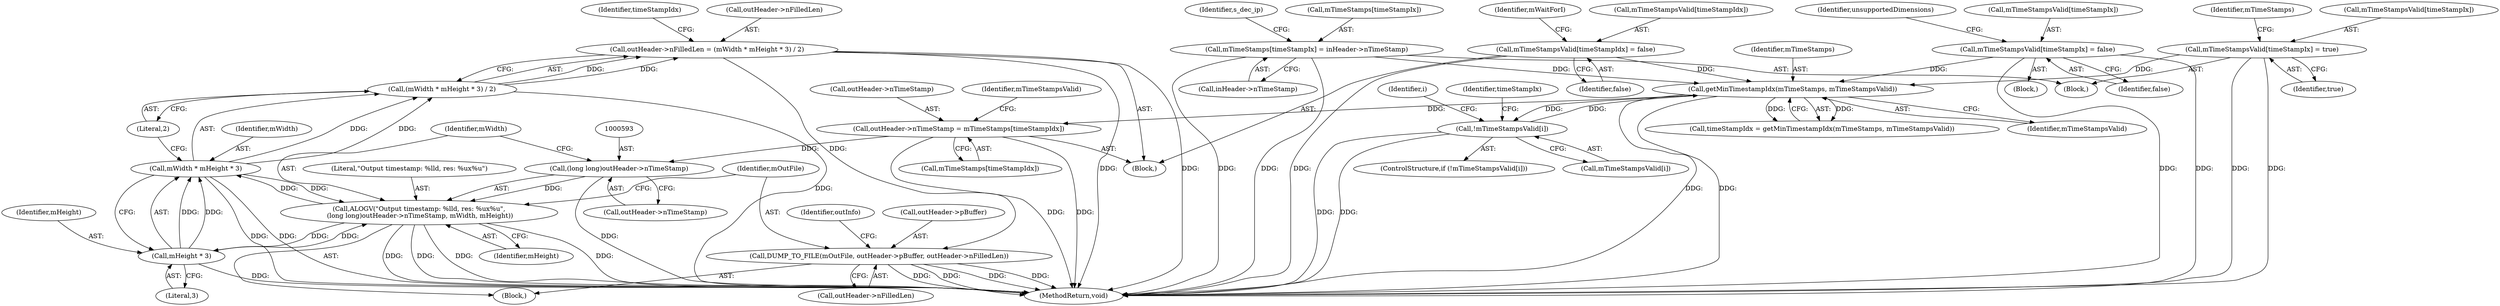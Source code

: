 digraph "0_Android_918eeaa29d99d257282fafec931b4bda0e3bae12_3@integer" {
"1000542" [label="(Call,outHeader->nFilledLen = (mWidth * mHeight * 3) / 2)"];
"1000546" [label="(Call,(mWidth * mHeight * 3) / 2)"];
"1000547" [label="(Call,mWidth * mHeight * 3)"];
"1000590" [label="(Call,ALOGV(\"Output timestamp: %lld, res: %ux%u\",\n (long long)outHeader->nTimeStamp, mWidth, mHeight))"];
"1000592" [label="(Call,(long long)outHeader->nTimeStamp)"];
"1000558" [label="(Call,outHeader->nTimeStamp = mTimeStamps[timeStampIdx])"];
"1000555" [label="(Call,getMinTimestampIdx(mTimeStamps, mTimeStampsValid))"];
"1000285" [label="(Call,mTimeStamps[timeStampIx] = inHeader->nTimeStamp)"];
"1000565" [label="(Call,mTimeStampsValid[timeStampIdx] = false)"];
"1000406" [label="(Call,mTimeStampsValid[timeStampIx] = false)"];
"1000266" [label="(Call,!mTimeStampsValid[i])"];
"1000280" [label="(Call,mTimeStampsValid[timeStampIx] = true)"];
"1000549" [label="(Call,mHeight * 3)"];
"1000599" [label="(Call,DUMP_TO_FILE(mOutFile, outHeader->pBuffer, outHeader->nFilledLen))"];
"1000552" [label="(Literal,2)"];
"1000589" [label="(Block,)"];
"1000550" [label="(Identifier,mHeight)"];
"1000590" [label="(Call,ALOGV(\"Output timestamp: %lld, res: %ux%u\",\n (long long)outHeader->nTimeStamp, mWidth, mHeight))"];
"1000554" [label="(Identifier,timeStampIdx)"];
"1000547" [label="(Call,mWidth * mHeight * 3)"];
"1000565" [label="(Call,mTimeStampsValid[timeStampIdx] = false)"];
"1000272" [label="(Identifier,timeStampIx)"];
"1000280" [label="(Call,mTimeStampsValid[timeStampIx] = true)"];
"1000604" [label="(Call,outHeader->nFilledLen)"];
"1000542" [label="(Call,outHeader->nFilledLen = (mWidth * mHeight * 3) / 2)"];
"1000600" [label="(Identifier,mOutFile)"];
"1000592" [label="(Call,(long long)outHeader->nTimeStamp)"];
"1000287" [label="(Identifier,mTimeStamps)"];
"1000609" [label="(Identifier,outInfo)"];
"1000266" [label="(Call,!mTimeStampsValid[i])"];
"1000301" [label="(Identifier,s_dec_ip)"];
"1000559" [label="(Call,outHeader->nTimeStamp)"];
"1000413" [label="(Identifier,unsupportedDimensions)"];
"1000571" [label="(Identifier,mWaitForI)"];
"1000263" [label="(Identifier,i)"];
"1000562" [label="(Call,mTimeStamps[timeStampIdx])"];
"1000551" [label="(Literal,3)"];
"1000591" [label="(Literal,\"Output timestamp: %lld, res: %ux%u\")"];
"1000406" [label="(Call,mTimeStampsValid[timeStampIx] = false)"];
"1000289" [label="(Call,inHeader->nTimeStamp)"];
"1000279" [label="(Block,)"];
"1000555" [label="(Call,getMinTimestampIdx(mTimeStamps, mTimeStampsValid))"];
"1000553" [label="(Call,timeStampIdx = getMinTimestampIdx(mTimeStamps, mTimeStampsValid))"];
"1000285" [label="(Call,mTimeStamps[timeStampIx] = inHeader->nTimeStamp)"];
"1000284" [label="(Identifier,true)"];
"1000546" [label="(Call,(mWidth * mHeight * 3) / 2)"];
"1000594" [label="(Call,outHeader->nTimeStamp)"];
"1000405" [label="(Block,)"];
"1000267" [label="(Call,mTimeStampsValid[i])"];
"1000598" [label="(Identifier,mHeight)"];
"1000567" [label="(Identifier,mTimeStampsValid)"];
"1000566" [label="(Call,mTimeStampsValid[timeStampIdx])"];
"1000548" [label="(Identifier,mWidth)"];
"1000407" [label="(Call,mTimeStampsValid[timeStampIx])"];
"1000601" [label="(Call,outHeader->pBuffer)"];
"1000543" [label="(Call,outHeader->nFilledLen)"];
"1000557" [label="(Identifier,mTimeStampsValid)"];
"1000549" [label="(Call,mHeight * 3)"];
"1000281" [label="(Call,mTimeStampsValid[timeStampIx])"];
"1000599" [label="(Call,DUMP_TO_FILE(mOutFile, outHeader->pBuffer, outHeader->nFilledLen))"];
"1000410" [label="(Identifier,false)"];
"1000558" [label="(Call,outHeader->nTimeStamp = mTimeStamps[timeStampIdx])"];
"1000556" [label="(Identifier,mTimeStamps)"];
"1000286" [label="(Call,mTimeStamps[timeStampIx])"];
"1000265" [label="(ControlStructure,if (!mTimeStampsValid[i]))"];
"1000540" [label="(Block,)"];
"1000569" [label="(Identifier,false)"];
"1000597" [label="(Identifier,mWidth)"];
"1000676" [label="(MethodReturn,void)"];
"1000542" -> "1000540"  [label="AST: "];
"1000542" -> "1000546"  [label="CFG: "];
"1000543" -> "1000542"  [label="AST: "];
"1000546" -> "1000542"  [label="AST: "];
"1000554" -> "1000542"  [label="CFG: "];
"1000542" -> "1000676"  [label="DDG: "];
"1000542" -> "1000676"  [label="DDG: "];
"1000546" -> "1000542"  [label="DDG: "];
"1000546" -> "1000542"  [label="DDG: "];
"1000542" -> "1000599"  [label="DDG: "];
"1000546" -> "1000552"  [label="CFG: "];
"1000547" -> "1000546"  [label="AST: "];
"1000552" -> "1000546"  [label="AST: "];
"1000546" -> "1000676"  [label="DDG: "];
"1000547" -> "1000546"  [label="DDG: "];
"1000547" -> "1000546"  [label="DDG: "];
"1000547" -> "1000549"  [label="CFG: "];
"1000548" -> "1000547"  [label="AST: "];
"1000549" -> "1000547"  [label="AST: "];
"1000552" -> "1000547"  [label="CFG: "];
"1000547" -> "1000676"  [label="DDG: "];
"1000547" -> "1000676"  [label="DDG: "];
"1000590" -> "1000547"  [label="DDG: "];
"1000549" -> "1000547"  [label="DDG: "];
"1000549" -> "1000547"  [label="DDG: "];
"1000547" -> "1000590"  [label="DDG: "];
"1000590" -> "1000589"  [label="AST: "];
"1000590" -> "1000598"  [label="CFG: "];
"1000591" -> "1000590"  [label="AST: "];
"1000592" -> "1000590"  [label="AST: "];
"1000597" -> "1000590"  [label="AST: "];
"1000598" -> "1000590"  [label="AST: "];
"1000600" -> "1000590"  [label="CFG: "];
"1000590" -> "1000676"  [label="DDG: "];
"1000590" -> "1000676"  [label="DDG: "];
"1000590" -> "1000676"  [label="DDG: "];
"1000590" -> "1000676"  [label="DDG: "];
"1000590" -> "1000549"  [label="DDG: "];
"1000592" -> "1000590"  [label="DDG: "];
"1000549" -> "1000590"  [label="DDG: "];
"1000592" -> "1000594"  [label="CFG: "];
"1000593" -> "1000592"  [label="AST: "];
"1000594" -> "1000592"  [label="AST: "];
"1000597" -> "1000592"  [label="CFG: "];
"1000592" -> "1000676"  [label="DDG: "];
"1000558" -> "1000592"  [label="DDG: "];
"1000558" -> "1000540"  [label="AST: "];
"1000558" -> "1000562"  [label="CFG: "];
"1000559" -> "1000558"  [label="AST: "];
"1000562" -> "1000558"  [label="AST: "];
"1000567" -> "1000558"  [label="CFG: "];
"1000558" -> "1000676"  [label="DDG: "];
"1000558" -> "1000676"  [label="DDG: "];
"1000555" -> "1000558"  [label="DDG: "];
"1000555" -> "1000553"  [label="AST: "];
"1000555" -> "1000557"  [label="CFG: "];
"1000556" -> "1000555"  [label="AST: "];
"1000557" -> "1000555"  [label="AST: "];
"1000553" -> "1000555"  [label="CFG: "];
"1000555" -> "1000676"  [label="DDG: "];
"1000555" -> "1000676"  [label="DDG: "];
"1000555" -> "1000266"  [label="DDG: "];
"1000555" -> "1000553"  [label="DDG: "];
"1000555" -> "1000553"  [label="DDG: "];
"1000285" -> "1000555"  [label="DDG: "];
"1000565" -> "1000555"  [label="DDG: "];
"1000406" -> "1000555"  [label="DDG: "];
"1000266" -> "1000555"  [label="DDG: "];
"1000280" -> "1000555"  [label="DDG: "];
"1000285" -> "1000279"  [label="AST: "];
"1000285" -> "1000289"  [label="CFG: "];
"1000286" -> "1000285"  [label="AST: "];
"1000289" -> "1000285"  [label="AST: "];
"1000301" -> "1000285"  [label="CFG: "];
"1000285" -> "1000676"  [label="DDG: "];
"1000285" -> "1000676"  [label="DDG: "];
"1000565" -> "1000540"  [label="AST: "];
"1000565" -> "1000569"  [label="CFG: "];
"1000566" -> "1000565"  [label="AST: "];
"1000569" -> "1000565"  [label="AST: "];
"1000571" -> "1000565"  [label="CFG: "];
"1000565" -> "1000676"  [label="DDG: "];
"1000406" -> "1000405"  [label="AST: "];
"1000406" -> "1000410"  [label="CFG: "];
"1000407" -> "1000406"  [label="AST: "];
"1000410" -> "1000406"  [label="AST: "];
"1000413" -> "1000406"  [label="CFG: "];
"1000406" -> "1000676"  [label="DDG: "];
"1000406" -> "1000676"  [label="DDG: "];
"1000266" -> "1000265"  [label="AST: "];
"1000266" -> "1000267"  [label="CFG: "];
"1000267" -> "1000266"  [label="AST: "];
"1000272" -> "1000266"  [label="CFG: "];
"1000263" -> "1000266"  [label="CFG: "];
"1000266" -> "1000676"  [label="DDG: "];
"1000266" -> "1000676"  [label="DDG: "];
"1000280" -> "1000279"  [label="AST: "];
"1000280" -> "1000284"  [label="CFG: "];
"1000281" -> "1000280"  [label="AST: "];
"1000284" -> "1000280"  [label="AST: "];
"1000287" -> "1000280"  [label="CFG: "];
"1000280" -> "1000676"  [label="DDG: "];
"1000280" -> "1000676"  [label="DDG: "];
"1000549" -> "1000551"  [label="CFG: "];
"1000550" -> "1000549"  [label="AST: "];
"1000551" -> "1000549"  [label="AST: "];
"1000549" -> "1000676"  [label="DDG: "];
"1000599" -> "1000589"  [label="AST: "];
"1000599" -> "1000604"  [label="CFG: "];
"1000600" -> "1000599"  [label="AST: "];
"1000601" -> "1000599"  [label="AST: "];
"1000604" -> "1000599"  [label="AST: "];
"1000609" -> "1000599"  [label="CFG: "];
"1000599" -> "1000676"  [label="DDG: "];
"1000599" -> "1000676"  [label="DDG: "];
"1000599" -> "1000676"  [label="DDG: "];
"1000599" -> "1000676"  [label="DDG: "];
}
